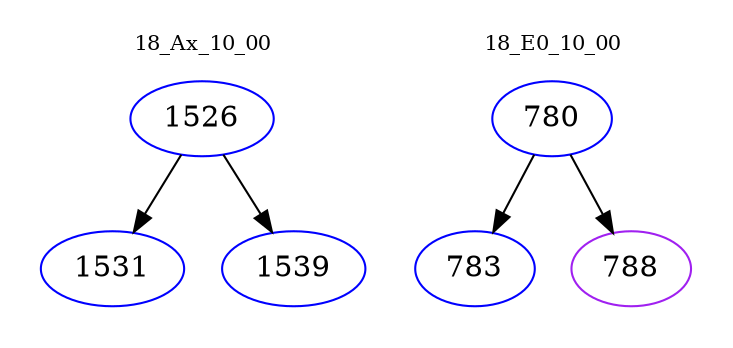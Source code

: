 digraph{
subgraph cluster_0 {
color = white
label = "18_Ax_10_00";
fontsize=10;
T0_1526 [label="1526", color="blue"]
T0_1526 -> T0_1531 [color="black"]
T0_1531 [label="1531", color="blue"]
T0_1526 -> T0_1539 [color="black"]
T0_1539 [label="1539", color="blue"]
}
subgraph cluster_1 {
color = white
label = "18_E0_10_00";
fontsize=10;
T1_780 [label="780", color="blue"]
T1_780 -> T1_783 [color="black"]
T1_783 [label="783", color="blue"]
T1_780 -> T1_788 [color="black"]
T1_788 [label="788", color="purple"]
}
}
